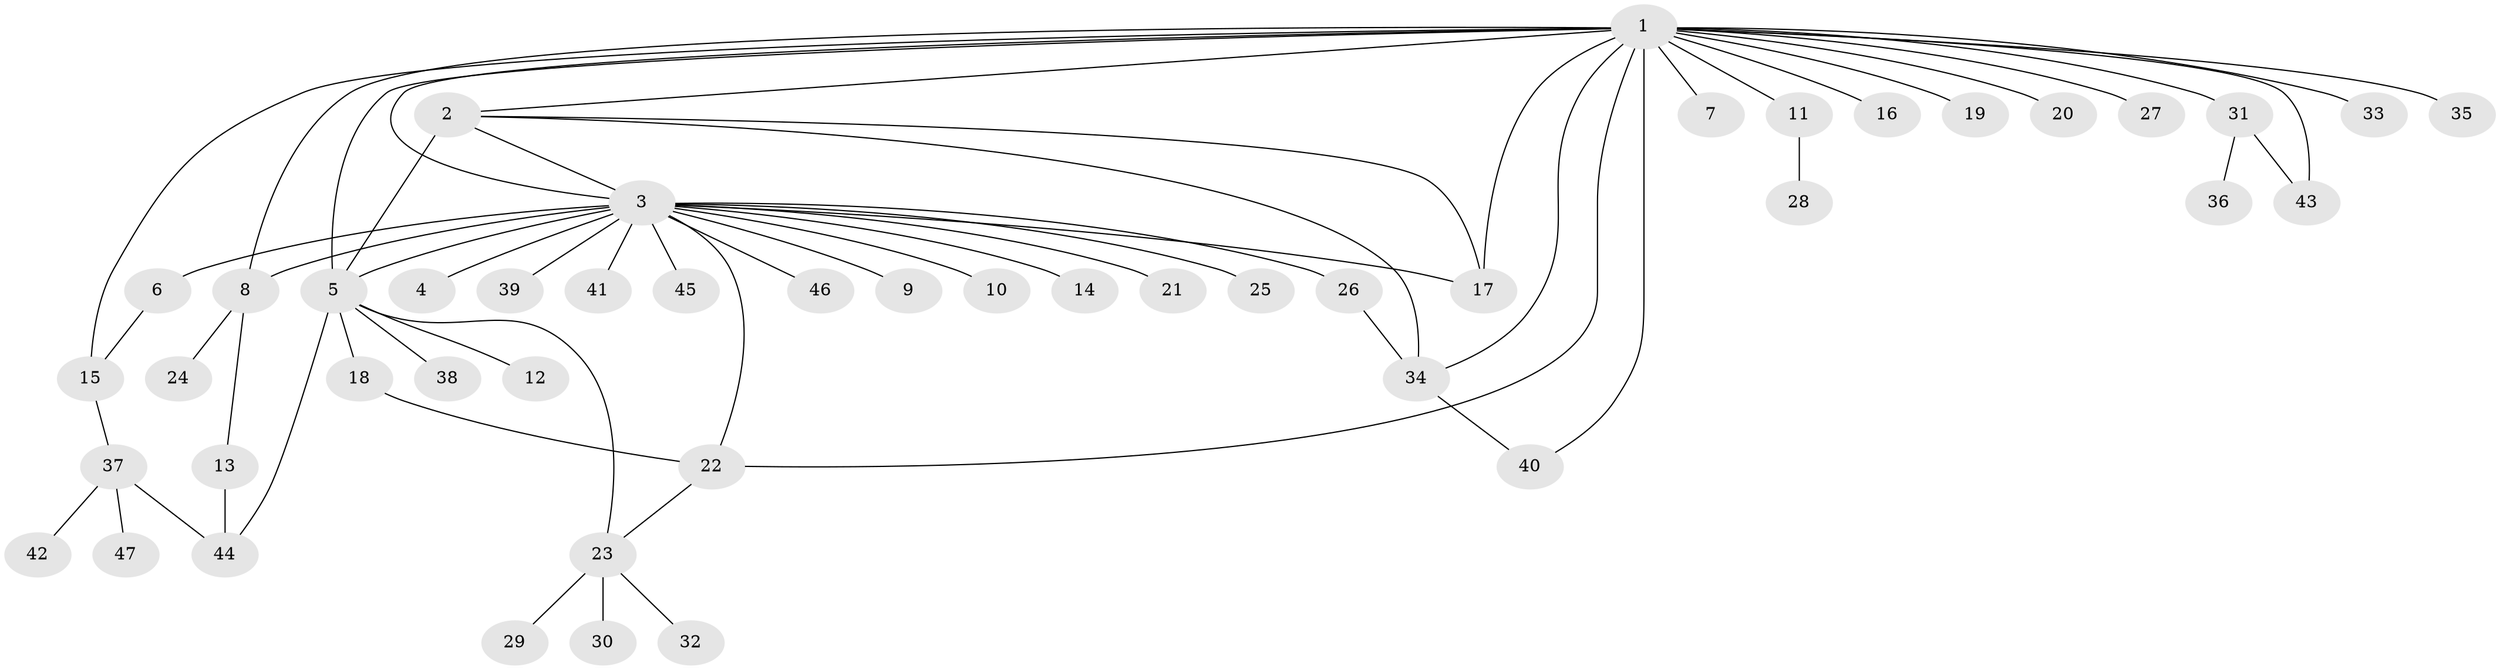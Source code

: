 // original degree distribution, {25: 0.012987012987012988, 18: 0.012987012987012988, 22: 0.012987012987012988, 1: 0.5194805194805194, 2: 0.23376623376623376, 5: 0.03896103896103896, 4: 0.05194805194805195, 6: 0.012987012987012988, 3: 0.09090909090909091, 7: 0.012987012987012988}
// Generated by graph-tools (version 1.1) at 2025/50/03/04/25 22:50:34]
// undirected, 47 vertices, 62 edges
graph export_dot {
  node [color=gray90,style=filled];
  1;
  2;
  3;
  4;
  5;
  6;
  7;
  8;
  9;
  10;
  11;
  12;
  13;
  14;
  15;
  16;
  17;
  18;
  19;
  20;
  21;
  22;
  23;
  24;
  25;
  26;
  27;
  28;
  29;
  30;
  31;
  32;
  33;
  34;
  35;
  36;
  37;
  38;
  39;
  40;
  41;
  42;
  43;
  44;
  45;
  46;
  47;
  1 -- 2 [weight=1.0];
  1 -- 3 [weight=1.0];
  1 -- 5 [weight=3.0];
  1 -- 7 [weight=1.0];
  1 -- 8 [weight=1.0];
  1 -- 11 [weight=1.0];
  1 -- 15 [weight=1.0];
  1 -- 16 [weight=1.0];
  1 -- 17 [weight=1.0];
  1 -- 19 [weight=1.0];
  1 -- 20 [weight=1.0];
  1 -- 22 [weight=1.0];
  1 -- 27 [weight=1.0];
  1 -- 31 [weight=1.0];
  1 -- 33 [weight=1.0];
  1 -- 34 [weight=1.0];
  1 -- 35 [weight=1.0];
  1 -- 40 [weight=1.0];
  1 -- 43 [weight=1.0];
  2 -- 3 [weight=2.0];
  2 -- 5 [weight=10.0];
  2 -- 17 [weight=1.0];
  2 -- 34 [weight=2.0];
  3 -- 4 [weight=1.0];
  3 -- 5 [weight=2.0];
  3 -- 6 [weight=1.0];
  3 -- 8 [weight=1.0];
  3 -- 9 [weight=1.0];
  3 -- 10 [weight=1.0];
  3 -- 14 [weight=1.0];
  3 -- 17 [weight=1.0];
  3 -- 21 [weight=1.0];
  3 -- 22 [weight=1.0];
  3 -- 25 [weight=1.0];
  3 -- 26 [weight=1.0];
  3 -- 39 [weight=1.0];
  3 -- 41 [weight=1.0];
  3 -- 45 [weight=1.0];
  3 -- 46 [weight=1.0];
  5 -- 12 [weight=1.0];
  5 -- 18 [weight=1.0];
  5 -- 23 [weight=2.0];
  5 -- 38 [weight=1.0];
  5 -- 44 [weight=1.0];
  6 -- 15 [weight=1.0];
  8 -- 13 [weight=1.0];
  8 -- 24 [weight=1.0];
  11 -- 28 [weight=1.0];
  13 -- 44 [weight=1.0];
  15 -- 37 [weight=1.0];
  18 -- 22 [weight=1.0];
  22 -- 23 [weight=1.0];
  23 -- 29 [weight=1.0];
  23 -- 30 [weight=1.0];
  23 -- 32 [weight=1.0];
  26 -- 34 [weight=1.0];
  31 -- 36 [weight=1.0];
  31 -- 43 [weight=1.0];
  34 -- 40 [weight=1.0];
  37 -- 42 [weight=1.0];
  37 -- 44 [weight=1.0];
  37 -- 47 [weight=1.0];
}
